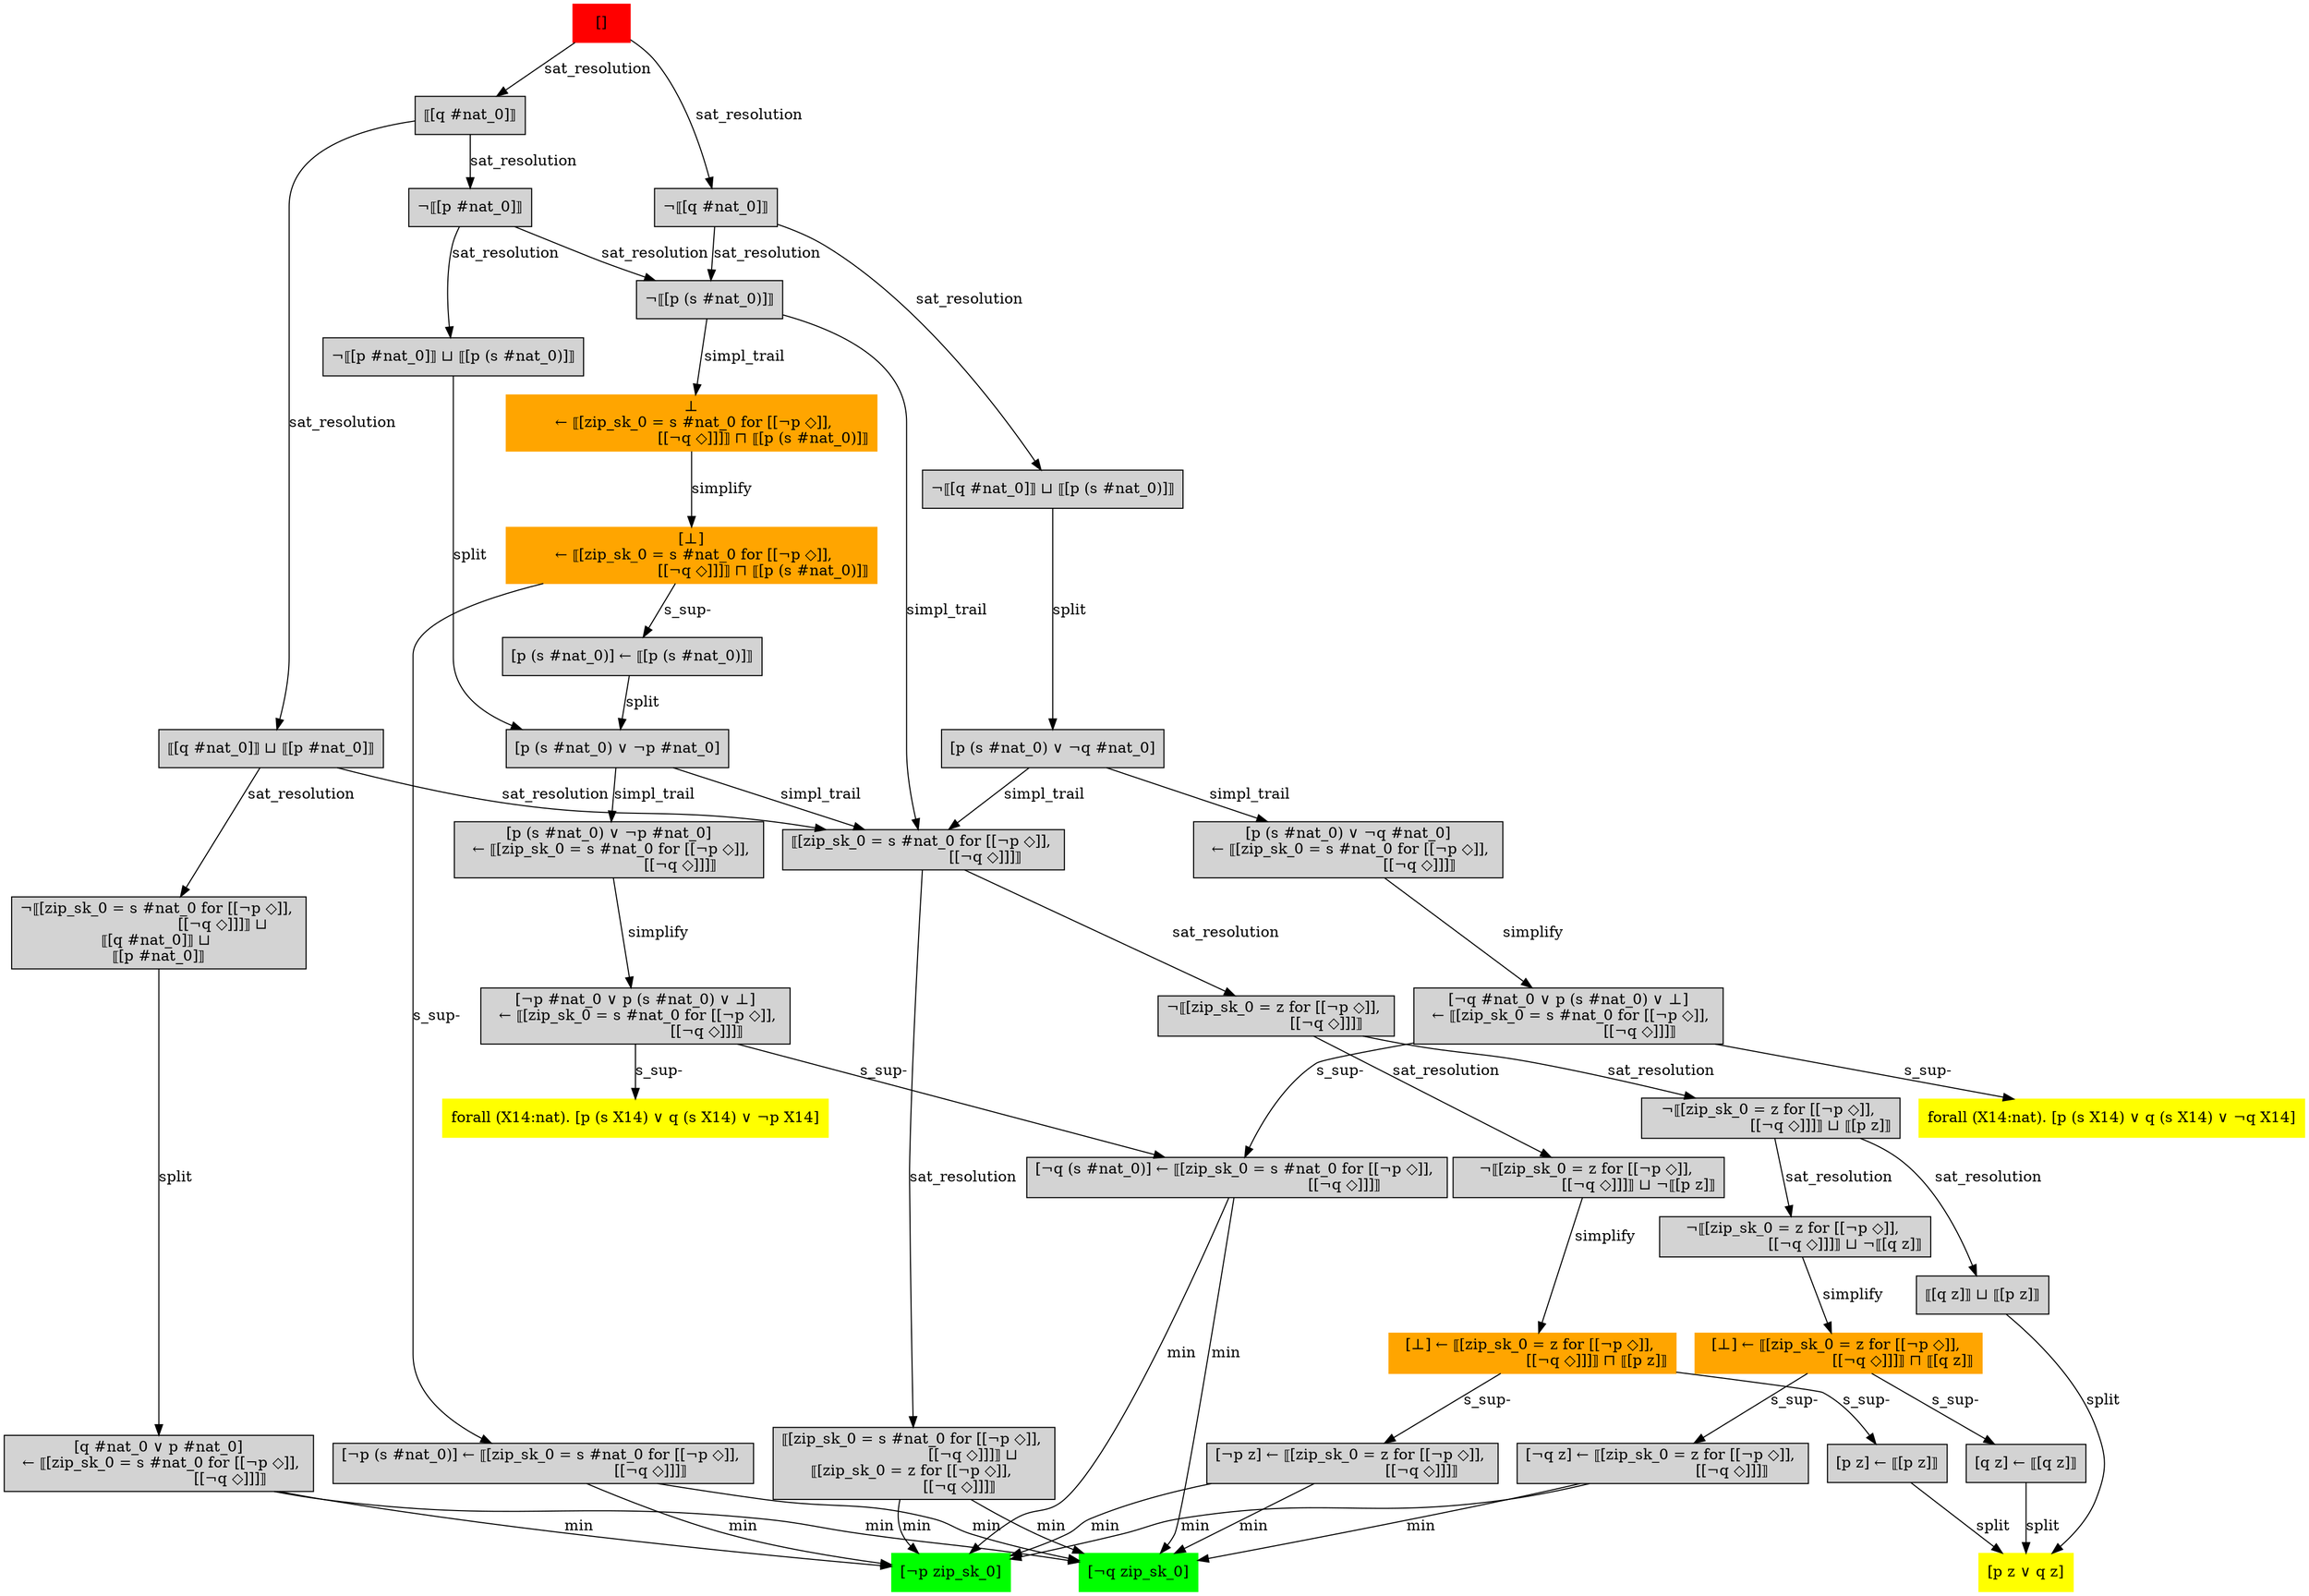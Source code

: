 digraph "unsat_graph" {
  vertex_0 [color=red, label="[]", shape=box, style=filled];
  vertex_0 -> vertex_1 [label="sat_resolution"];
  vertex_1 [shape=box, label="⟦[q #nat_0]⟧", style=filled];
  vertex_1 -> vertex_2 [label="sat_resolution"];
  vertex_2 [shape=box, label="¬⟦[p #nat_0]⟧", style=filled];
  vertex_2 -> vertex_3 [label="sat_resolution"];
  vertex_3 [shape=box, label="¬⟦[p (s #nat_0)]⟧", style=filled];
  vertex_3 -> vertex_4 [label="simpl_trail"];
  vertex_4 [shape=box, label="⟦[zip_sk_0 = s #nat_0 for [[¬p ◇]], 
                          [[¬q ◇]]]⟧", style=filled];
  vertex_4 -> vertex_5 [label="sat_resolution"];
  vertex_5 [shape=box, label="¬⟦[zip_sk_0 = z for [[¬p ◇]], 
                     [[¬q ◇]]]⟧", style=filled];
  vertex_5 -> vertex_6 [label="sat_resolution"];
  vertex_6 [shape=box, label="¬⟦[zip_sk_0 = z for [[¬p ◇]], 
                     [[¬q ◇]]]⟧ ⊔ ¬⟦[p z]⟧", style=filled];
  vertex_6 -> vertex_7 [label="simplify"];
  vertex_7 [color=orange, shape=box, label="[⊥] ← ⟦[zip_sk_0 = z for [[¬p ◇]], 
                           [[¬q ◇]]]⟧ ⊓ ⟦[p z]⟧", style=filled];
  vertex_7 -> vertex_8 [label="s_sup-"];
  vertex_8 [shape=box, label="[¬p z] ← ⟦[zip_sk_0 = z for [[¬p ◇]], 
                             [[¬q ◇]]]⟧", style=filled];
  vertex_8 -> vertex_9 [label="min"];
  vertex_9 [color=green, shape=box, label="[¬q zip_sk_0]", style=filled];
  vertex_8 -> vertex_10 [label="min"];
  vertex_10 [color=green, shape=box, label="[¬p zip_sk_0]", style=filled];
  vertex_7 -> vertex_11 [label="s_sup-"];
  vertex_11 [shape=box, label="[p z] ← ⟦[p z]⟧", style=filled];
  vertex_11 -> vertex_12 [label="split"];
  vertex_12 [color=yellow, shape=box, label="[p z ∨ q z]", style=filled];
  vertex_5 -> vertex_13 [label="sat_resolution"];
  vertex_13 [shape=box, label="¬⟦[zip_sk_0 = z for [[¬p ◇]], 
                     [[¬q ◇]]]⟧ ⊔ ⟦[p z]⟧", style=filled];
  vertex_13 -> vertex_14 [label="sat_resolution"];
  vertex_14 [shape=box, label="⟦[q z]⟧ ⊔ ⟦[p z]⟧", style=filled];
  vertex_14 -> vertex_12 [label="split"];
  vertex_13 -> vertex_15 [label="sat_resolution"];
  vertex_15 [shape=box, label="¬⟦[zip_sk_0 = z for [[¬p ◇]], 
                     [[¬q ◇]]]⟧ ⊔ ¬⟦[q z]⟧", style=filled];
  vertex_15 -> vertex_16 [label="simplify"];
  vertex_16 [color=orange, shape=box, label="[⊥] ← ⟦[zip_sk_0 = z for [[¬p ◇]], 
                           [[¬q ◇]]]⟧ ⊓ ⟦[q z]⟧", style=filled];
  vertex_16 -> vertex_17 [label="s_sup-"];
  vertex_17 [shape=box, label="[¬q z] ← ⟦[zip_sk_0 = z for [[¬p ◇]], 
                             [[¬q ◇]]]⟧", style=filled];
  vertex_17 -> vertex_9 [label="min"];
  vertex_17 -> vertex_10 [label="min"];
  vertex_16 -> vertex_18 [label="s_sup-"];
  vertex_18 [shape=box, label="[q z] ← ⟦[q z]⟧", style=filled];
  vertex_18 -> vertex_12 [label="split"];
  vertex_4 -> vertex_19 [label="sat_resolution"];
  vertex_19 [shape=box, label="⟦[zip_sk_0 = s #nat_0 for [[¬p ◇]], 
                          [[¬q ◇]]]⟧ ⊔ 
⟦[zip_sk_0 = z for [[¬p ◇]], 
                   [[¬q ◇]]]⟧", style=filled];
  vertex_19 -> vertex_9 [label="min"];
  vertex_19 -> vertex_10 [label="min"];
  vertex_3 -> vertex_20 [label="simpl_trail"];
  vertex_20 [color=orange, shape=box, label="⊥
  ← ⟦[zip_sk_0 = s #nat_0 for [[¬p ◇]], 
                              [[¬q ◇]]]⟧ ⊓ ⟦[p (s #nat_0)]⟧", style=filled];
  vertex_20 -> vertex_21 [label="simplify"];
  vertex_21 [color=orange, shape=box, label="[⊥]
  ← ⟦[zip_sk_0 = s #nat_0 for [[¬p ◇]], 
                              [[¬q ◇]]]⟧ ⊓ ⟦[p (s #nat_0)]⟧", style=filled];
  vertex_21 -> vertex_22 [label="s_sup-"];
  vertex_22 [shape=box, label="[¬p (s #nat_0)] ← ⟦[zip_sk_0 = s #nat_0 for [[¬p ◇]], 
                                             [[¬q ◇]]]⟧", style=filled];
  vertex_22 -> vertex_9 [label="min"];
  vertex_22 -> vertex_10 [label="min"];
  vertex_21 -> vertex_23 [label="s_sup-"];
  vertex_23 [shape=box, label="[p (s #nat_0)] ← ⟦[p (s #nat_0)]⟧", style=filled];
  vertex_23 -> vertex_24 [label="split"];
  vertex_24 [shape=box, label="[p (s #nat_0) ∨ ¬p #nat_0]", style=filled];
  vertex_24 -> vertex_4 [label="simpl_trail"];
  vertex_24 -> vertex_25 [label="simpl_trail"];
  vertex_25 [shape=box, label="[p (s #nat_0) ∨ ¬p #nat_0]
  ← ⟦[zip_sk_0 = s #nat_0 for [[¬p ◇]], 
                              [[¬q ◇]]]⟧", style=filled];
  vertex_25 -> vertex_26 [label="simplify"];
  vertex_26 [shape=box, label="[¬p #nat_0 ∨ p (s #nat_0) ∨ ⊥]
  ← ⟦[zip_sk_0 = s #nat_0 for [[¬p ◇]], 
                              [[¬q ◇]]]⟧", style=filled];
  vertex_26 -> vertex_27 [label="s_sup-"];
  vertex_27 [shape=box, label="[¬q (s #nat_0)] ← ⟦[zip_sk_0 = s #nat_0 for [[¬p ◇]], 
                                             [[¬q ◇]]]⟧", style=filled];
  vertex_27 -> vertex_9 [label="min"];
  vertex_27 -> vertex_10 [label="min"];
  vertex_26 -> vertex_28 [label="s_sup-"];
  vertex_28 [color=yellow, shape=box, label="forall (X14:nat). [p (s X14) ∨ q (s X14) ∨ ¬p X14]", style=filled];
  vertex_2 -> vertex_29 [label="sat_resolution"];
  vertex_29 [shape=box, label="¬⟦[p #nat_0]⟧ ⊔ ⟦[p (s #nat_0)]⟧", style=filled];
  vertex_29 -> vertex_24 [label="split"];
  vertex_1 -> vertex_30 [label="sat_resolution"];
  vertex_30 [shape=box, label="⟦[q #nat_0]⟧ ⊔ ⟦[p #nat_0]⟧", style=filled];
  vertex_30 -> vertex_4 [label="sat_resolution"];
  vertex_30 -> vertex_31 [label="sat_resolution"];
  vertex_31 [shape=box, label="¬⟦[zip_sk_0 = s #nat_0 for [[¬p ◇]], 
                            [[¬q ◇]]]⟧ ⊔ 
⟦[q #nat_0]⟧ ⊔ 
⟦[p #nat_0]⟧", style=filled];
  vertex_31 -> vertex_32 [label="split"];
  vertex_32 [shape=box, label="[q #nat_0 ∨ p #nat_0]
  ← ⟦[zip_sk_0 = s #nat_0 for [[¬p ◇]], 
                              [[¬q ◇]]]⟧", style=filled];
  vertex_32 -> vertex_9 [label="min"];
  vertex_32 -> vertex_10 [label="min"];
  vertex_0 -> vertex_33 [label="sat_resolution"];
  vertex_33 [shape=box, label="¬⟦[q #nat_0]⟧", style=filled];
  vertex_33 -> vertex_3 [label="sat_resolution"];
  vertex_33 -> vertex_34 [label="sat_resolution"];
  vertex_34 [shape=box, label="¬⟦[q #nat_0]⟧ ⊔ ⟦[p (s #nat_0)]⟧", style=filled];
  vertex_34 -> vertex_35 [label="split"];
  vertex_35 [shape=box, label="[p (s #nat_0) ∨ ¬q #nat_0]", style=filled];
  vertex_35 -> vertex_4 [label="simpl_trail"];
  vertex_35 -> vertex_36 [label="simpl_trail"];
  vertex_36 [shape=box, label="[p (s #nat_0) ∨ ¬q #nat_0]
  ← ⟦[zip_sk_0 = s #nat_0 for [[¬p ◇]], 
                              [[¬q ◇]]]⟧", style=filled];
  vertex_36 -> vertex_37 [label="simplify"];
  vertex_37 [shape=box, label="[¬q #nat_0 ∨ p (s #nat_0) ∨ ⊥]
  ← ⟦[zip_sk_0 = s #nat_0 for [[¬p ◇]], 
                              [[¬q ◇]]]⟧", style=filled];
  vertex_37 -> vertex_27 [label="s_sup-"];
  vertex_37 -> vertex_38 [label="s_sup-"];
  vertex_38 [color=yellow, shape=box, label="forall (X14:nat). [p (s X14) ∨ q (s X14) ∨ ¬q X14]", style=filled];
  }


